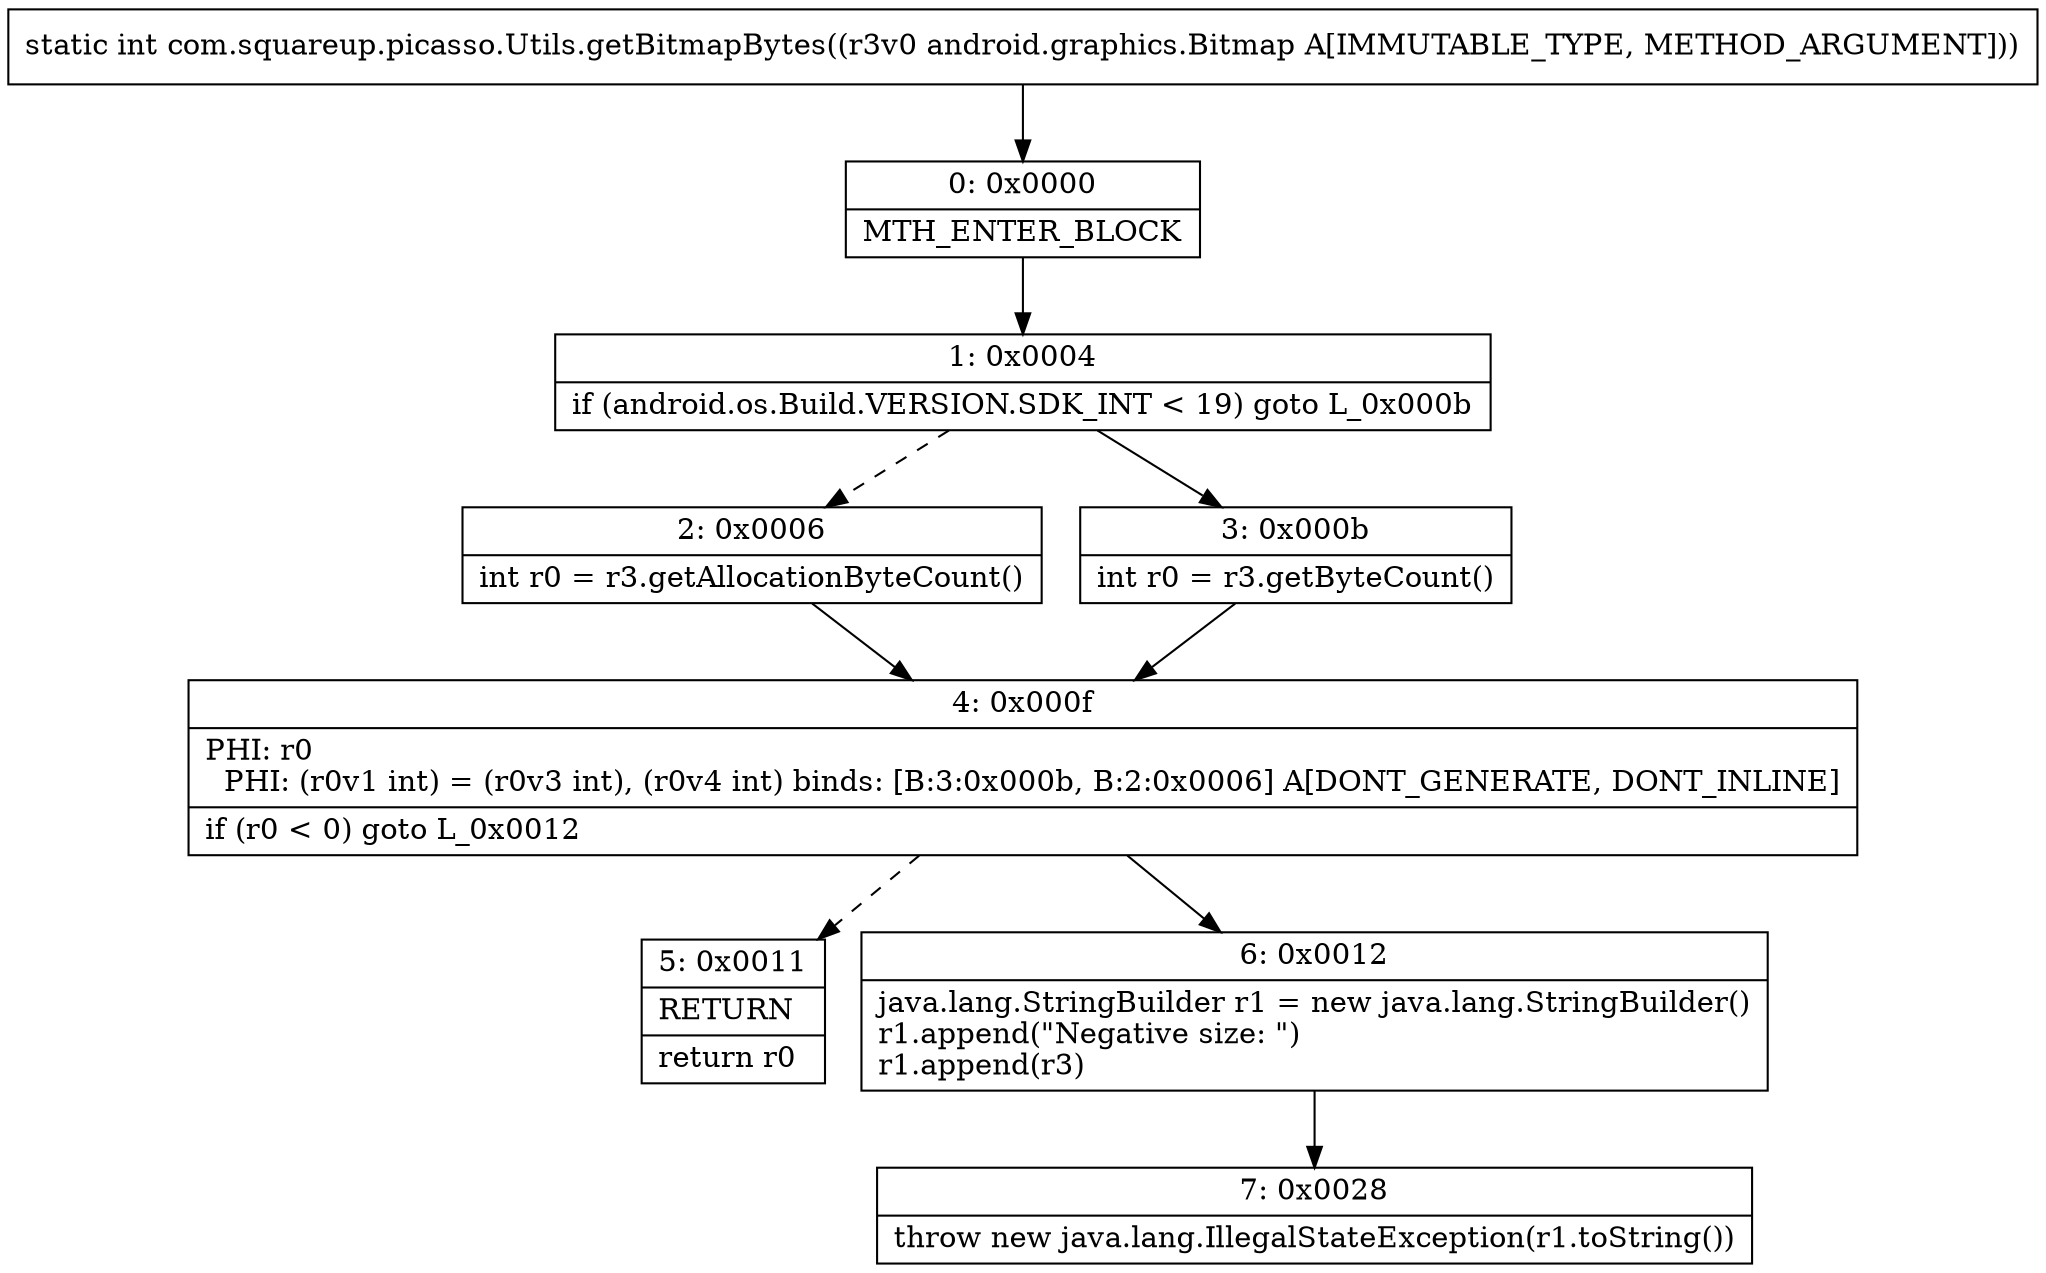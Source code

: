 digraph "CFG forcom.squareup.picasso.Utils.getBitmapBytes(Landroid\/graphics\/Bitmap;)I" {
Node_0 [shape=record,label="{0\:\ 0x0000|MTH_ENTER_BLOCK\l}"];
Node_1 [shape=record,label="{1\:\ 0x0004|if (android.os.Build.VERSION.SDK_INT \< 19) goto L_0x000b\l}"];
Node_2 [shape=record,label="{2\:\ 0x0006|int r0 = r3.getAllocationByteCount()\l}"];
Node_3 [shape=record,label="{3\:\ 0x000b|int r0 = r3.getByteCount()\l}"];
Node_4 [shape=record,label="{4\:\ 0x000f|PHI: r0 \l  PHI: (r0v1 int) = (r0v3 int), (r0v4 int) binds: [B:3:0x000b, B:2:0x0006] A[DONT_GENERATE, DONT_INLINE]\l|if (r0 \< 0) goto L_0x0012\l}"];
Node_5 [shape=record,label="{5\:\ 0x0011|RETURN\l|return r0\l}"];
Node_6 [shape=record,label="{6\:\ 0x0012|java.lang.StringBuilder r1 = new java.lang.StringBuilder()\lr1.append(\"Negative size: \")\lr1.append(r3)\l}"];
Node_7 [shape=record,label="{7\:\ 0x0028|throw new java.lang.IllegalStateException(r1.toString())\l}"];
MethodNode[shape=record,label="{static int com.squareup.picasso.Utils.getBitmapBytes((r3v0 android.graphics.Bitmap A[IMMUTABLE_TYPE, METHOD_ARGUMENT])) }"];
MethodNode -> Node_0;
Node_0 -> Node_1;
Node_1 -> Node_2[style=dashed];
Node_1 -> Node_3;
Node_2 -> Node_4;
Node_3 -> Node_4;
Node_4 -> Node_5[style=dashed];
Node_4 -> Node_6;
Node_6 -> Node_7;
}

